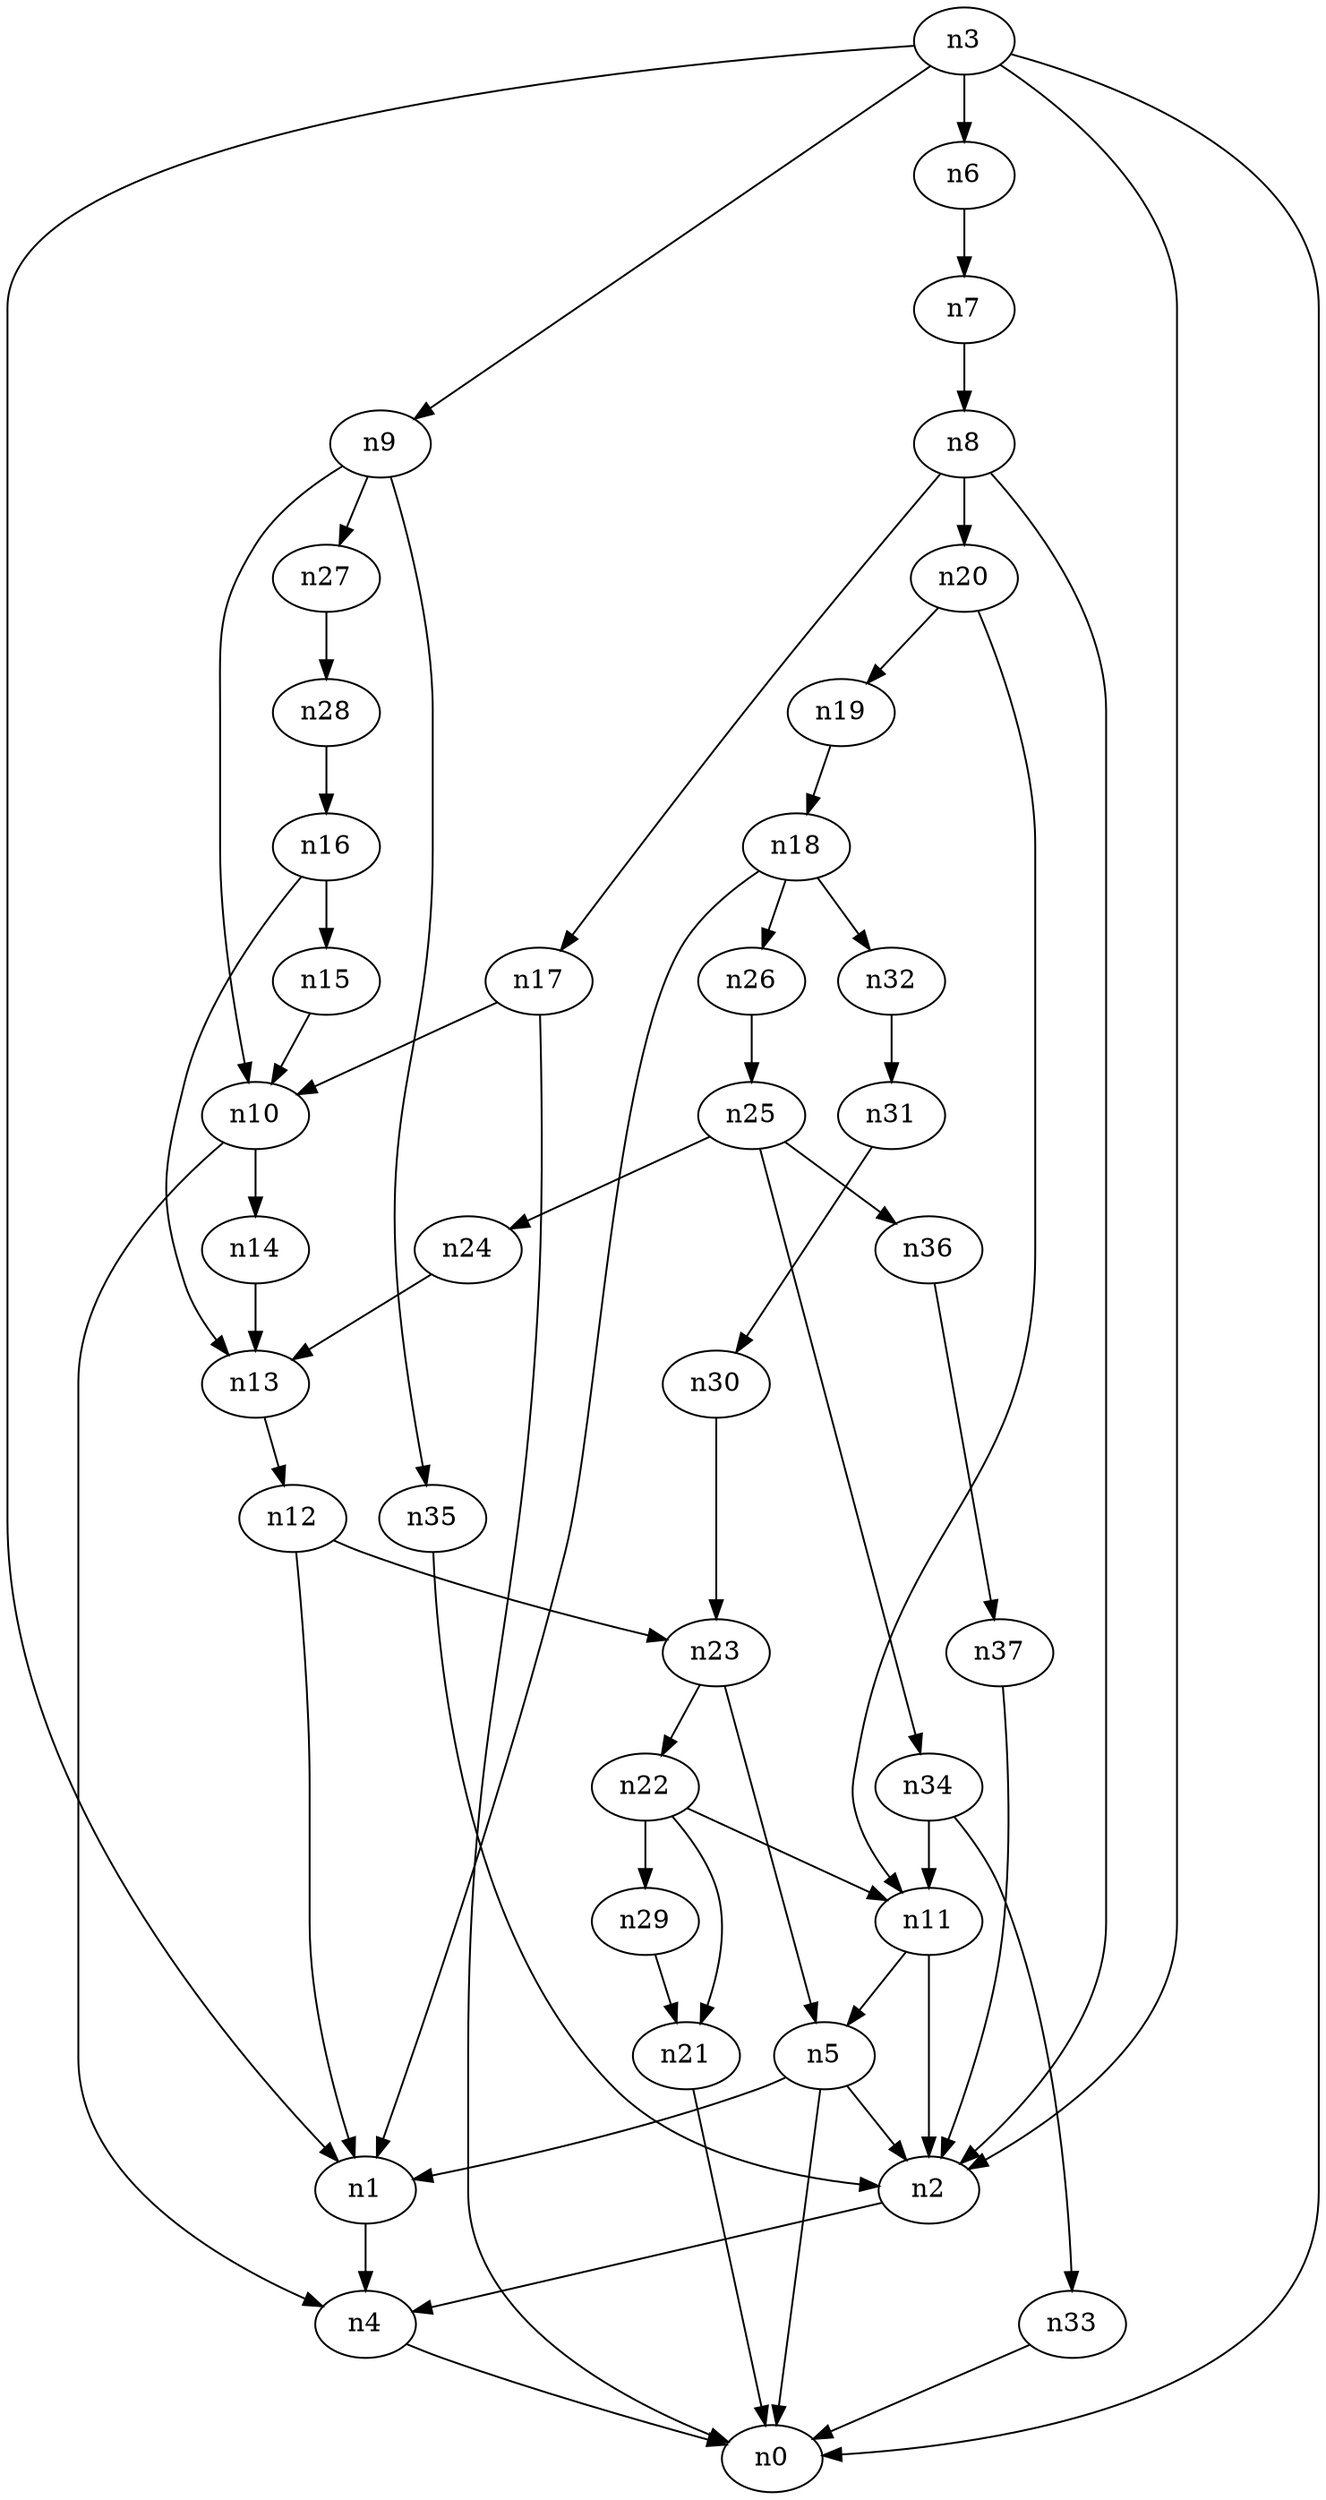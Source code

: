 digraph G {
	n1 -> n4	 [_graphml_id=e4];
	n2 -> n4	 [_graphml_id=e7];
	n3 -> n0	 [_graphml_id=e0];
	n3 -> n1	 [_graphml_id=e3];
	n3 -> n2	 [_graphml_id=e6];
	n3 -> n6	 [_graphml_id=e9];
	n3 -> n9	 [_graphml_id=e13];
	n4 -> n0	 [_graphml_id=e1];
	n5 -> n0	 [_graphml_id=e2];
	n5 -> n1	 [_graphml_id=e5];
	n5 -> n2	 [_graphml_id=e8];
	n6 -> n7	 [_graphml_id=e10];
	n7 -> n8	 [_graphml_id=e11];
	n8 -> n2	 [_graphml_id=e12];
	n8 -> n17	 [_graphml_id=e26];
	n8 -> n20	 [_graphml_id=e31];
	n9 -> n10	 [_graphml_id=e14];
	n9 -> n27	 [_graphml_id=e42];
	n9 -> n35	 [_graphml_id=e55];
	n10 -> n4	 [_graphml_id=e15];
	n10 -> n14	 [_graphml_id=e21];
	n11 -> n2	 [_graphml_id=e17];
	n11 -> n5	 [_graphml_id=e16];
	n12 -> n1	 [_graphml_id=e18];
	n12 -> n23	 [_graphml_id=e36];
	n13 -> n12	 [_graphml_id=e19];
	n14 -> n13	 [_graphml_id=e20];
	n15 -> n10	 [_graphml_id=e22];
	n16 -> n13	 [_graphml_id=e24];
	n16 -> n15	 [_graphml_id=e23];
	n17 -> n0	 [_graphml_id=e25];
	n17 -> n10	 [_graphml_id=e27];
	n18 -> n1	 [_graphml_id=e28];
	n18 -> n26	 [_graphml_id=e41];
	n18 -> n32	 [_graphml_id=e51];
	n19 -> n18	 [_graphml_id=e29];
	n20 -> n11	 [_graphml_id=e47];
	n20 -> n19	 [_graphml_id=e30];
	n21 -> n0	 [_graphml_id=e32];
	n22 -> n11	 [_graphml_id=e34];
	n22 -> n21	 [_graphml_id=e33];
	n22 -> n29	 [_graphml_id=e45];
	n23 -> n5	 [_graphml_id=e35];
	n23 -> n22	 [_graphml_id=e37];
	n24 -> n13	 [_graphml_id=e38];
	n25 -> n24	 [_graphml_id=e39];
	n25 -> n34	 [_graphml_id=e54];
	n25 -> n36	 [_graphml_id=e58];
	n26 -> n25	 [_graphml_id=e40];
	n27 -> n28	 [_graphml_id=e43];
	n28 -> n16	 [_graphml_id=e44];
	n29 -> n21	 [_graphml_id=e46];
	n30 -> n23	 [_graphml_id=e48];
	n31 -> n30	 [_graphml_id=e49];
	n32 -> n31	 [_graphml_id=e50];
	n33 -> n0	 [_graphml_id=e52];
	n34 -> n11	 [_graphml_id=e57];
	n34 -> n33	 [_graphml_id=e53];
	n35 -> n2	 [_graphml_id=e56];
	n36 -> n37	 [_graphml_id=e59];
	n37 -> n2	 [_graphml_id=e60];
}
